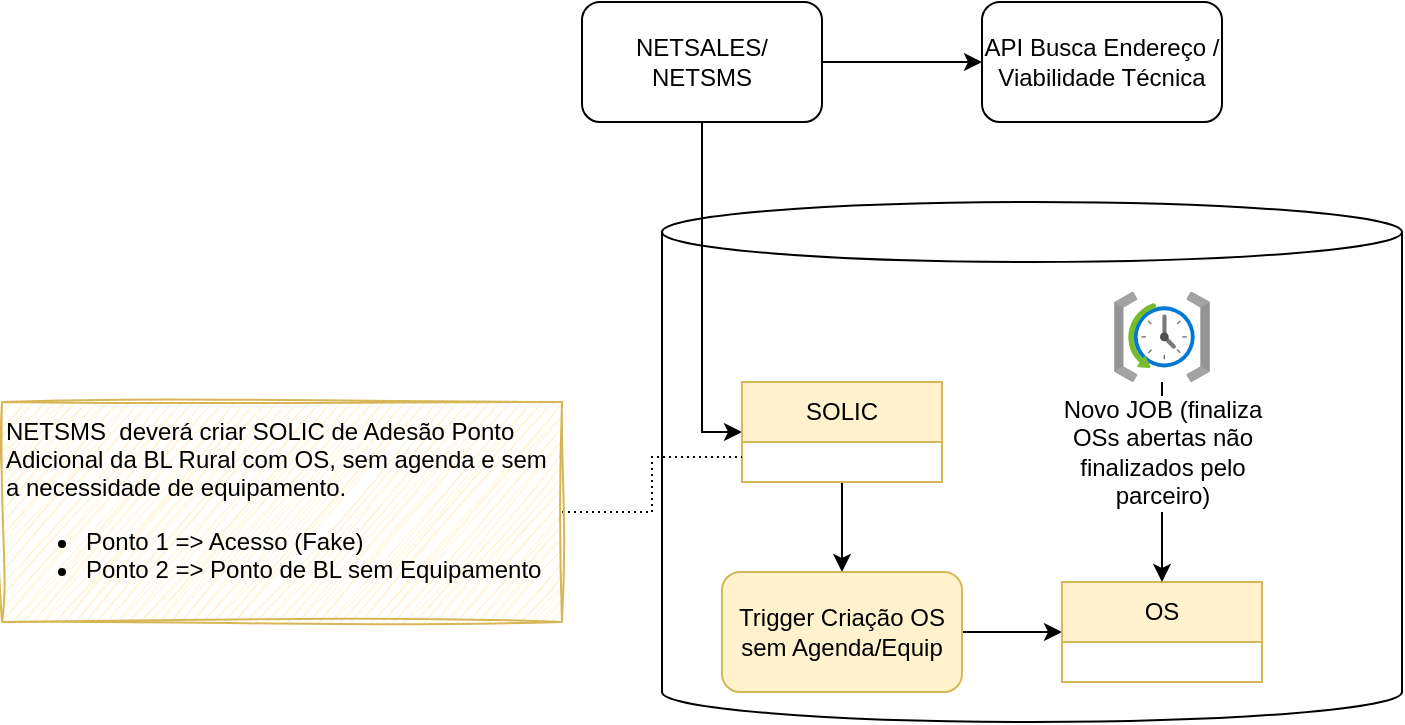 <mxfile version="23.1.6" type="github">
  <diagram name="Página-1" id="brPBzLyYafh6lxW2ac8o">
    <mxGraphModel dx="1050" dy="530" grid="1" gridSize="10" guides="1" tooltips="1" connect="1" arrows="1" fold="1" page="1" pageScale="1" pageWidth="827" pageHeight="1169" math="0" shadow="0">
      <root>
        <mxCell id="0" />
        <mxCell id="1" parent="0" />
        <mxCell id="I_z2C57ImOtiOZ5cPh4z-8" value="" style="shape=cylinder3;whiteSpace=wrap;html=1;boundedLbl=1;backgroundOutline=1;size=15;" vertex="1" parent="1">
          <mxGeometry x="420" y="120" width="370" height="260" as="geometry" />
        </mxCell>
        <mxCell id="I_z2C57ImOtiOZ5cPh4z-7" style="edgeStyle=orthogonalEdgeStyle;rounded=0;orthogonalLoop=1;jettySize=auto;html=1;entryX=0;entryY=0.5;entryDx=0;entryDy=0;" edge="1" parent="1" source="I_z2C57ImOtiOZ5cPh4z-1" target="I_z2C57ImOtiOZ5cPh4z-6">
          <mxGeometry relative="1" as="geometry" />
        </mxCell>
        <mxCell id="I_z2C57ImOtiOZ5cPh4z-14" style="edgeStyle=orthogonalEdgeStyle;rounded=0;orthogonalLoop=1;jettySize=auto;html=1;entryX=0;entryY=0.5;entryDx=0;entryDy=0;" edge="1" parent="1" source="I_z2C57ImOtiOZ5cPh4z-1" target="I_z2C57ImOtiOZ5cPh4z-9">
          <mxGeometry relative="1" as="geometry" />
        </mxCell>
        <mxCell id="I_z2C57ImOtiOZ5cPh4z-1" value="NETSALES/ NETSMS" style="rounded=1;whiteSpace=wrap;html=1;" vertex="1" parent="1">
          <mxGeometry x="380" y="20" width="120" height="60" as="geometry" />
        </mxCell>
        <mxCell id="I_z2C57ImOtiOZ5cPh4z-6" value="API Busca Endereço / Viabilidade Técnica" style="rounded=1;whiteSpace=wrap;html=1;" vertex="1" parent="1">
          <mxGeometry x="580" y="20" width="120" height="60" as="geometry" />
        </mxCell>
        <mxCell id="I_z2C57ImOtiOZ5cPh4z-15" style="edgeStyle=orthogonalEdgeStyle;rounded=0;orthogonalLoop=1;jettySize=auto;html=1;entryX=0.5;entryY=0;entryDx=0;entryDy=0;" edge="1" parent="1" source="I_z2C57ImOtiOZ5cPh4z-9" target="I_z2C57ImOtiOZ5cPh4z-13">
          <mxGeometry relative="1" as="geometry" />
        </mxCell>
        <mxCell id="I_z2C57ImOtiOZ5cPh4z-9" value="SOLIC" style="swimlane;fontStyle=0;childLayout=stackLayout;horizontal=1;startSize=30;horizontalStack=0;resizeParent=1;resizeParentMax=0;resizeLast=0;collapsible=1;marginBottom=0;whiteSpace=wrap;html=1;fillColor=#fff2cc;strokeColor=#d6b656;" vertex="1" parent="1">
          <mxGeometry x="460" y="210" width="100" height="50" as="geometry" />
        </mxCell>
        <mxCell id="I_z2C57ImOtiOZ5cPh4z-20" style="edgeStyle=orthogonalEdgeStyle;rounded=0;orthogonalLoop=1;jettySize=auto;html=1;entryX=0;entryY=0.5;entryDx=0;entryDy=0;" edge="1" parent="1" source="I_z2C57ImOtiOZ5cPh4z-13" target="I_z2C57ImOtiOZ5cPh4z-19">
          <mxGeometry relative="1" as="geometry" />
        </mxCell>
        <mxCell id="I_z2C57ImOtiOZ5cPh4z-13" value="Trigger Criação OS sem Agenda/Equip" style="rounded=1;whiteSpace=wrap;html=1;fillColor=#fff2cc;strokeColor=#d6b656;" vertex="1" parent="1">
          <mxGeometry x="450" y="305" width="120" height="60" as="geometry" />
        </mxCell>
        <mxCell id="I_z2C57ImOtiOZ5cPh4z-18" style="edgeStyle=orthogonalEdgeStyle;rounded=0;orthogonalLoop=1;jettySize=auto;html=1;endArrow=none;endFill=0;dashed=1;dashPattern=1 2;exitX=1;exitY=0.5;exitDx=0;exitDy=0;entryX=0;entryY=0.75;entryDx=0;entryDy=0;" edge="1" parent="1" source="I_z2C57ImOtiOZ5cPh4z-17" target="I_z2C57ImOtiOZ5cPh4z-9">
          <mxGeometry relative="1" as="geometry">
            <mxPoint x="400" y="315" as="sourcePoint" />
          </mxGeometry>
        </mxCell>
        <mxCell id="I_z2C57ImOtiOZ5cPh4z-17" value="&lt;div&gt;NETSMS&amp;nbsp; deverá criar SOLIC de Adesão Ponto Adicional da BL Rural com OS, sem agenda e sem a necessidade de equipamento.&lt;/div&gt;&lt;div&gt;&lt;ul&gt;&lt;li&gt;Ponto 1 =&amp;gt; Acesso (Fake)&lt;/li&gt;&lt;li&gt;Ponto 2 =&amp;gt; Ponto de BL sem Equipamento&lt;/li&gt;&lt;/ul&gt;&lt;/div&gt;" style="text;html=1;align=left;verticalAlign=middle;whiteSpace=wrap;rounded=0;fillColor=#fff2cc;strokeColor=#d6b656;shadow=0;sketch=1;curveFitting=1;jiggle=2;" vertex="1" parent="1">
          <mxGeometry x="90" y="220" width="280" height="110" as="geometry" />
        </mxCell>
        <mxCell id="I_z2C57ImOtiOZ5cPh4z-19" value="OS" style="swimlane;fontStyle=0;childLayout=stackLayout;horizontal=1;startSize=30;horizontalStack=0;resizeParent=1;resizeParentMax=0;resizeLast=0;collapsible=1;marginBottom=0;whiteSpace=wrap;html=1;fillColor=#fff2cc;strokeColor=#d6b656;" vertex="1" parent="1">
          <mxGeometry x="620" y="310" width="100" height="50" as="geometry" />
        </mxCell>
        <mxCell id="I_z2C57ImOtiOZ5cPh4z-23" style="edgeStyle=orthogonalEdgeStyle;rounded=0;orthogonalLoop=1;jettySize=auto;html=1;" edge="1" parent="1" source="I_z2C57ImOtiOZ5cPh4z-22" target="I_z2C57ImOtiOZ5cPh4z-19">
          <mxGeometry relative="1" as="geometry" />
        </mxCell>
        <mxCell id="I_z2C57ImOtiOZ5cPh4z-22" value="Novo JOB (finaliza &lt;br&gt;OSs abertas não &lt;br&gt;finalizados pelo &lt;br&gt;parceiro)" style="image;aspect=fixed;html=1;points=[];align=center;fontSize=12;image=img/lib/azure2/management_governance/Scheduler_Job_Collections.svg;" vertex="1" parent="1">
          <mxGeometry x="646" y="164.82" width="48" height="45.18" as="geometry" />
        </mxCell>
      </root>
    </mxGraphModel>
  </diagram>
</mxfile>
